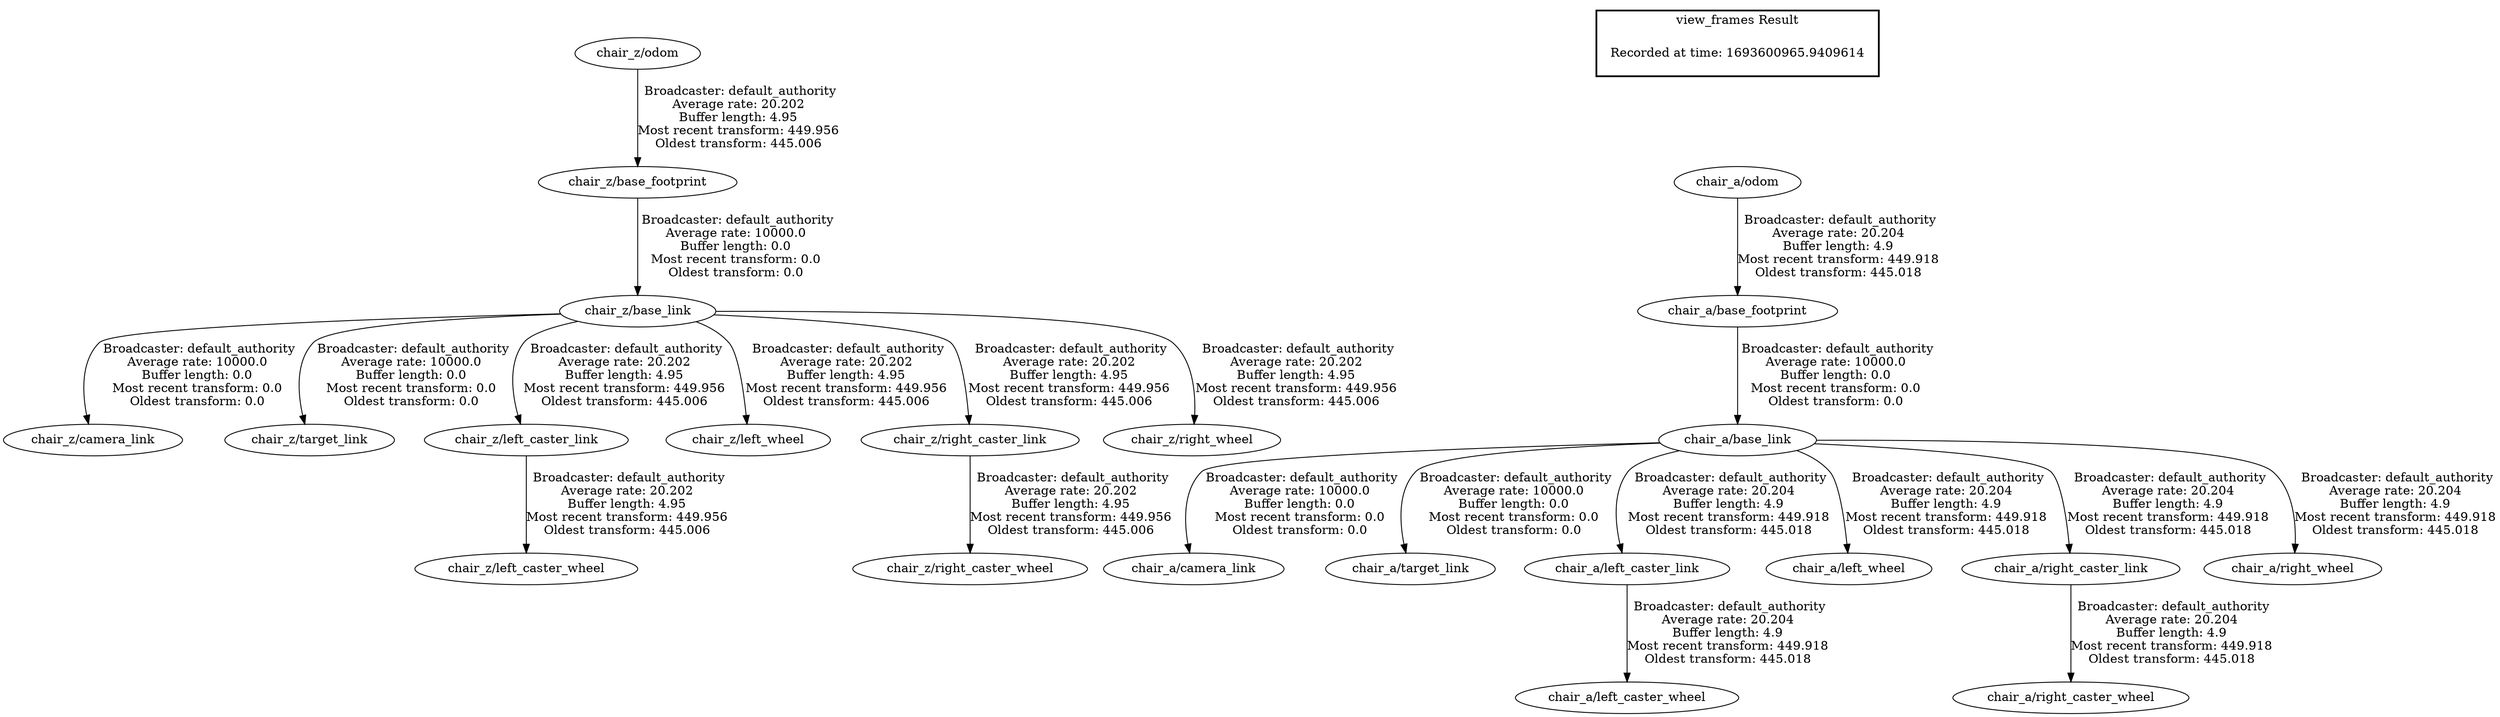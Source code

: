 digraph G {
"chair_z/odom" -> "chair_z/base_footprint"[label=" Broadcaster: default_authority\nAverage rate: 20.202\nBuffer length: 4.95\nMost recent transform: 449.956\nOldest transform: 445.006\n"];
"chair_a/odom" -> "chair_a/base_footprint"[label=" Broadcaster: default_authority\nAverage rate: 20.204\nBuffer length: 4.9\nMost recent transform: 449.918\nOldest transform: 445.018\n"];
"chair_a/base_footprint" -> "chair_a/base_link"[label=" Broadcaster: default_authority\nAverage rate: 10000.0\nBuffer length: 0.0\nMost recent transform: 0.0\nOldest transform: 0.0\n"];
"chair_a/base_link" -> "chair_a/camera_link"[label=" Broadcaster: default_authority\nAverage rate: 10000.0\nBuffer length: 0.0\nMost recent transform: 0.0\nOldest transform: 0.0\n"];
"chair_a/base_link" -> "chair_a/target_link"[label=" Broadcaster: default_authority\nAverage rate: 10000.0\nBuffer length: 0.0\nMost recent transform: 0.0\nOldest transform: 0.0\n"];
"chair_z/base_footprint" -> "chair_z/base_link"[label=" Broadcaster: default_authority\nAverage rate: 10000.0\nBuffer length: 0.0\nMost recent transform: 0.0\nOldest transform: 0.0\n"];
"chair_z/base_link" -> "chair_z/camera_link"[label=" Broadcaster: default_authority\nAverage rate: 10000.0\nBuffer length: 0.0\nMost recent transform: 0.0\nOldest transform: 0.0\n"];
"chair_z/base_link" -> "chair_z/target_link"[label=" Broadcaster: default_authority\nAverage rate: 10000.0\nBuffer length: 0.0\nMost recent transform: 0.0\nOldest transform: 0.0\n"];
"chair_z/base_link" -> "chair_z/left_caster_link"[label=" Broadcaster: default_authority\nAverage rate: 20.202\nBuffer length: 4.95\nMost recent transform: 449.956\nOldest transform: 445.006\n"];
"chair_z/left_caster_link" -> "chair_z/left_caster_wheel"[label=" Broadcaster: default_authority\nAverage rate: 20.202\nBuffer length: 4.95\nMost recent transform: 449.956\nOldest transform: 445.006\n"];
"chair_z/base_link" -> "chair_z/left_wheel"[label=" Broadcaster: default_authority\nAverage rate: 20.202\nBuffer length: 4.95\nMost recent transform: 449.956\nOldest transform: 445.006\n"];
"chair_z/base_link" -> "chair_z/right_caster_link"[label=" Broadcaster: default_authority\nAverage rate: 20.202\nBuffer length: 4.95\nMost recent transform: 449.956\nOldest transform: 445.006\n"];
"chair_z/right_caster_link" -> "chair_z/right_caster_wheel"[label=" Broadcaster: default_authority\nAverage rate: 20.202\nBuffer length: 4.95\nMost recent transform: 449.956\nOldest transform: 445.006\n"];
"chair_z/base_link" -> "chair_z/right_wheel"[label=" Broadcaster: default_authority\nAverage rate: 20.202\nBuffer length: 4.95\nMost recent transform: 449.956\nOldest transform: 445.006\n"];
"chair_a/base_link" -> "chair_a/left_caster_link"[label=" Broadcaster: default_authority\nAverage rate: 20.204\nBuffer length: 4.9\nMost recent transform: 449.918\nOldest transform: 445.018\n"];
"chair_a/left_caster_link" -> "chair_a/left_caster_wheel"[label=" Broadcaster: default_authority\nAverage rate: 20.204\nBuffer length: 4.9\nMost recent transform: 449.918\nOldest transform: 445.018\n"];
"chair_a/base_link" -> "chair_a/left_wheel"[label=" Broadcaster: default_authority\nAverage rate: 20.204\nBuffer length: 4.9\nMost recent transform: 449.918\nOldest transform: 445.018\n"];
"chair_a/base_link" -> "chair_a/right_caster_link"[label=" Broadcaster: default_authority\nAverage rate: 20.204\nBuffer length: 4.9\nMost recent transform: 449.918\nOldest transform: 445.018\n"];
"chair_a/right_caster_link" -> "chair_a/right_caster_wheel"[label=" Broadcaster: default_authority\nAverage rate: 20.204\nBuffer length: 4.9\nMost recent transform: 449.918\nOldest transform: 445.018\n"];
"chair_a/base_link" -> "chair_a/right_wheel"[label=" Broadcaster: default_authority\nAverage rate: 20.204\nBuffer length: 4.9\nMost recent transform: 449.918\nOldest transform: 445.018\n"];
edge [style=invis];
 subgraph cluster_legend { style=bold; color=black; label ="view_frames Result";
"Recorded at time: 1693600965.9409614"[ shape=plaintext ] ;
}->"chair_a/odom";
}